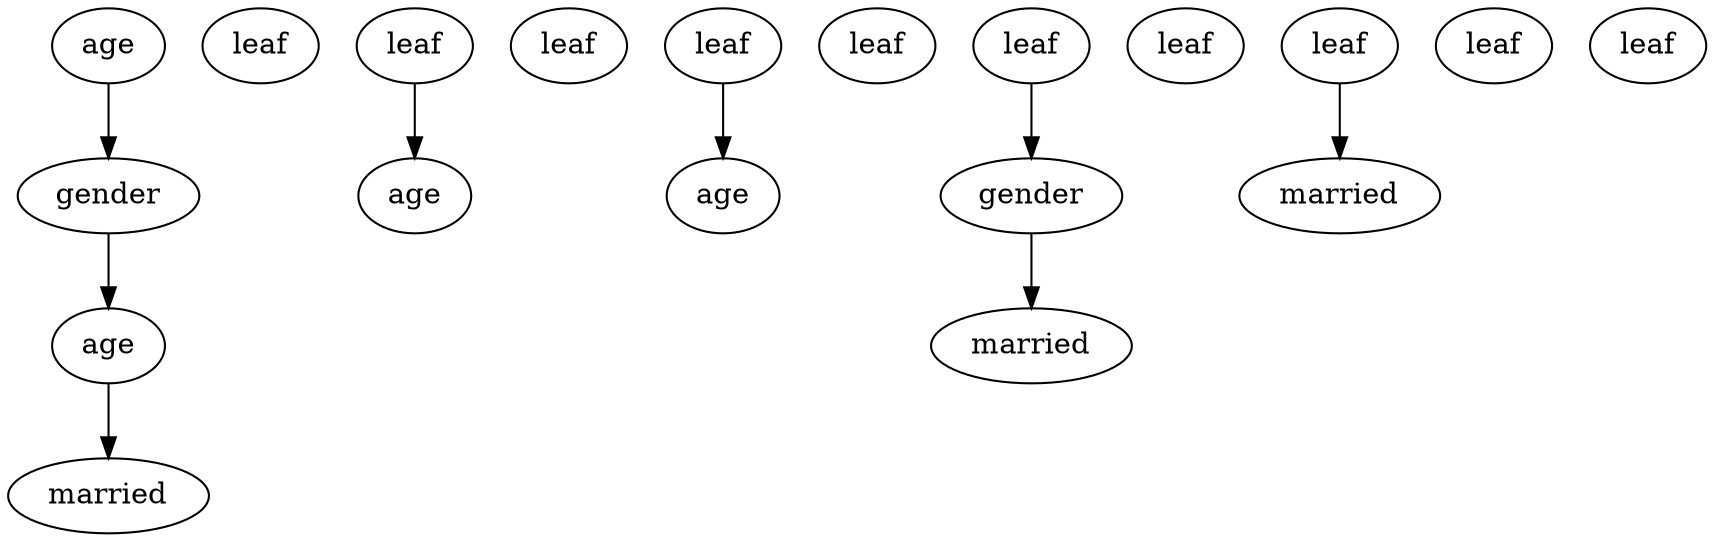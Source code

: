 digraph "Classification Tree" {
	B [label=age]
	C [label=gender]
	B -> C
	D [label=age]
	C -> D
	E [label=married]
	D -> E
	F [label=leaf]
	G [label=leaf]
	H [label=age]
	G -> H
	I [label=leaf]
	J [label=leaf]
	K [label=age]
	J -> K
	L [label=leaf]
	M [label=leaf]
	N [label=gender]
	M -> N
	O [label=married]
	N -> O
	P [label=leaf]
	Q [label=leaf]
	R [label=married]
	Q -> R
	S [label=leaf]
	T [label=leaf]
}
